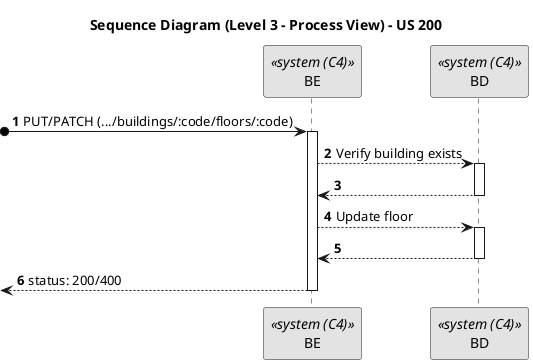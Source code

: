 @startuml
skinparam monochrome true
skinparam packageStyle rectangle
skinparam shadowing false

title Sequence Diagram (Level 3 - Process View) - US 200
autonumber

participant "BE" as BE <<system (C4)>>
participant "BD" as BD <<system (C4)>>

?o-> BE : PUT/PATCH (.../buildings/:code/floors/:code)
activate BE

    BE --> BD : Verify building exists
    activate BD
    BD --> BE :
    deactivate BD

    BE --> BD : Update floor
    activate BD
    BD --> BE :
    deactivate BD

<-- BE : status: 200/400
deactivate BE

@enduml